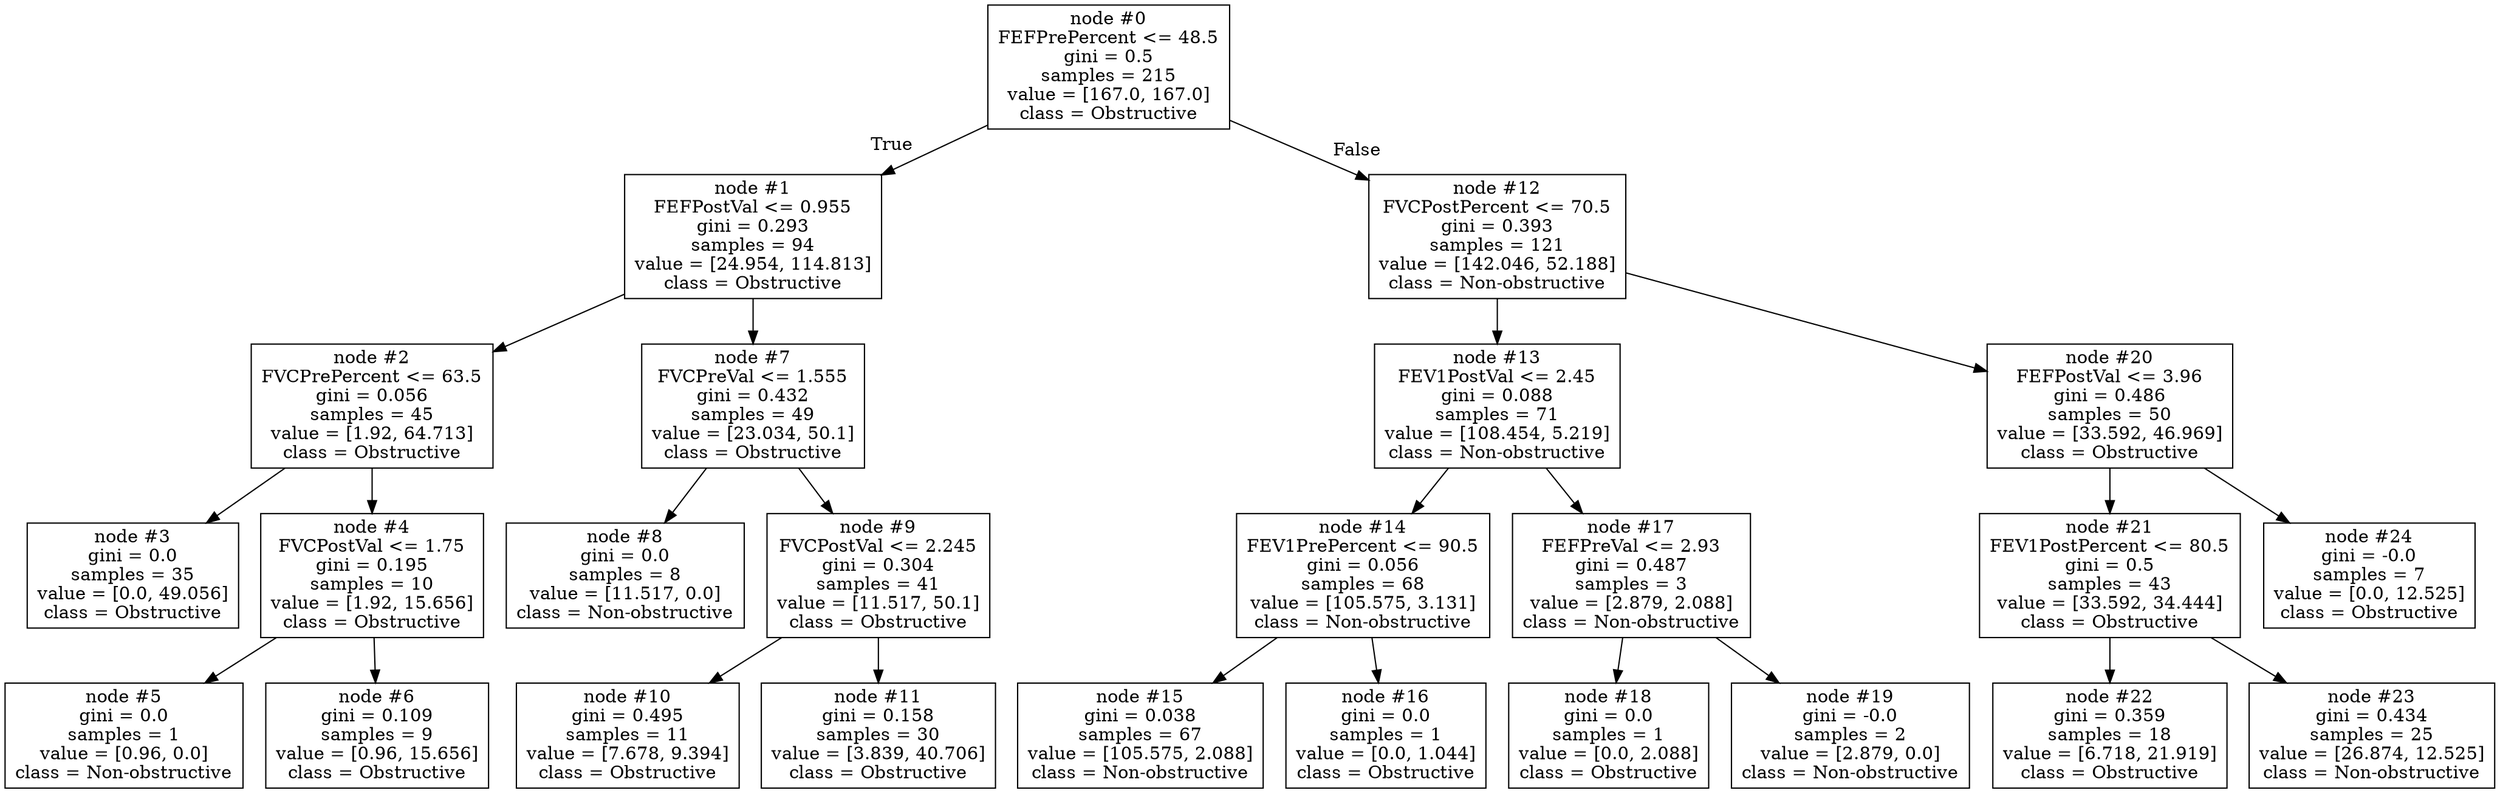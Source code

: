 digraph Tree {
node [shape=box] ;
0 [label="node #0\nFEFPrePercent <= 48.5\ngini = 0.5\nsamples = 215\nvalue = [167.0, 167.0]\nclass = Obstructive"] ;
1 [label="node #1\nFEFPostVal <= 0.955\ngini = 0.293\nsamples = 94\nvalue = [24.954, 114.813]\nclass = Obstructive"] ;
0 -> 1 [labeldistance=2.5, labelangle=45, headlabel="True"] ;
2 [label="node #2\nFVCPrePercent <= 63.5\ngini = 0.056\nsamples = 45\nvalue = [1.92, 64.713]\nclass = Obstructive"] ;
1 -> 2 ;
3 [label="node #3\ngini = 0.0\nsamples = 35\nvalue = [0.0, 49.056]\nclass = Obstructive"] ;
2 -> 3 ;
4 [label="node #4\nFVCPostVal <= 1.75\ngini = 0.195\nsamples = 10\nvalue = [1.92, 15.656]\nclass = Obstructive"] ;
2 -> 4 ;
5 [label="node #5\ngini = 0.0\nsamples = 1\nvalue = [0.96, 0.0]\nclass = Non-obstructive"] ;
4 -> 5 ;
6 [label="node #6\ngini = 0.109\nsamples = 9\nvalue = [0.96, 15.656]\nclass = Obstructive"] ;
4 -> 6 ;
7 [label="node #7\nFVCPreVal <= 1.555\ngini = 0.432\nsamples = 49\nvalue = [23.034, 50.1]\nclass = Obstructive"] ;
1 -> 7 ;
8 [label="node #8\ngini = 0.0\nsamples = 8\nvalue = [11.517, 0.0]\nclass = Non-obstructive"] ;
7 -> 8 ;
9 [label="node #9\nFVCPostVal <= 2.245\ngini = 0.304\nsamples = 41\nvalue = [11.517, 50.1]\nclass = Obstructive"] ;
7 -> 9 ;
10 [label="node #10\ngini = 0.495\nsamples = 11\nvalue = [7.678, 9.394]\nclass = Obstructive"] ;
9 -> 10 ;
11 [label="node #11\ngini = 0.158\nsamples = 30\nvalue = [3.839, 40.706]\nclass = Obstructive"] ;
9 -> 11 ;
12 [label="node #12\nFVCPostPercent <= 70.5\ngini = 0.393\nsamples = 121\nvalue = [142.046, 52.188]\nclass = Non-obstructive"] ;
0 -> 12 [labeldistance=2.5, labelangle=-45, headlabel="False"] ;
13 [label="node #13\nFEV1PostVal <= 2.45\ngini = 0.088\nsamples = 71\nvalue = [108.454, 5.219]\nclass = Non-obstructive"] ;
12 -> 13 ;
14 [label="node #14\nFEV1PrePercent <= 90.5\ngini = 0.056\nsamples = 68\nvalue = [105.575, 3.131]\nclass = Non-obstructive"] ;
13 -> 14 ;
15 [label="node #15\ngini = 0.038\nsamples = 67\nvalue = [105.575, 2.088]\nclass = Non-obstructive"] ;
14 -> 15 ;
16 [label="node #16\ngini = 0.0\nsamples = 1\nvalue = [0.0, 1.044]\nclass = Obstructive"] ;
14 -> 16 ;
17 [label="node #17\nFEFPreVal <= 2.93\ngini = 0.487\nsamples = 3\nvalue = [2.879, 2.088]\nclass = Non-obstructive"] ;
13 -> 17 ;
18 [label="node #18\ngini = 0.0\nsamples = 1\nvalue = [0.0, 2.088]\nclass = Obstructive"] ;
17 -> 18 ;
19 [label="node #19\ngini = -0.0\nsamples = 2\nvalue = [2.879, 0.0]\nclass = Non-obstructive"] ;
17 -> 19 ;
20 [label="node #20\nFEFPostVal <= 3.96\ngini = 0.486\nsamples = 50\nvalue = [33.592, 46.969]\nclass = Obstructive"] ;
12 -> 20 ;
21 [label="node #21\nFEV1PostPercent <= 80.5\ngini = 0.5\nsamples = 43\nvalue = [33.592, 34.444]\nclass = Obstructive"] ;
20 -> 21 ;
22 [label="node #22\ngini = 0.359\nsamples = 18\nvalue = [6.718, 21.919]\nclass = Obstructive"] ;
21 -> 22 ;
23 [label="node #23\ngini = 0.434\nsamples = 25\nvalue = [26.874, 12.525]\nclass = Non-obstructive"] ;
21 -> 23 ;
24 [label="node #24\ngini = -0.0\nsamples = 7\nvalue = [0.0, 12.525]\nclass = Obstructive"] ;
20 -> 24 ;
}
